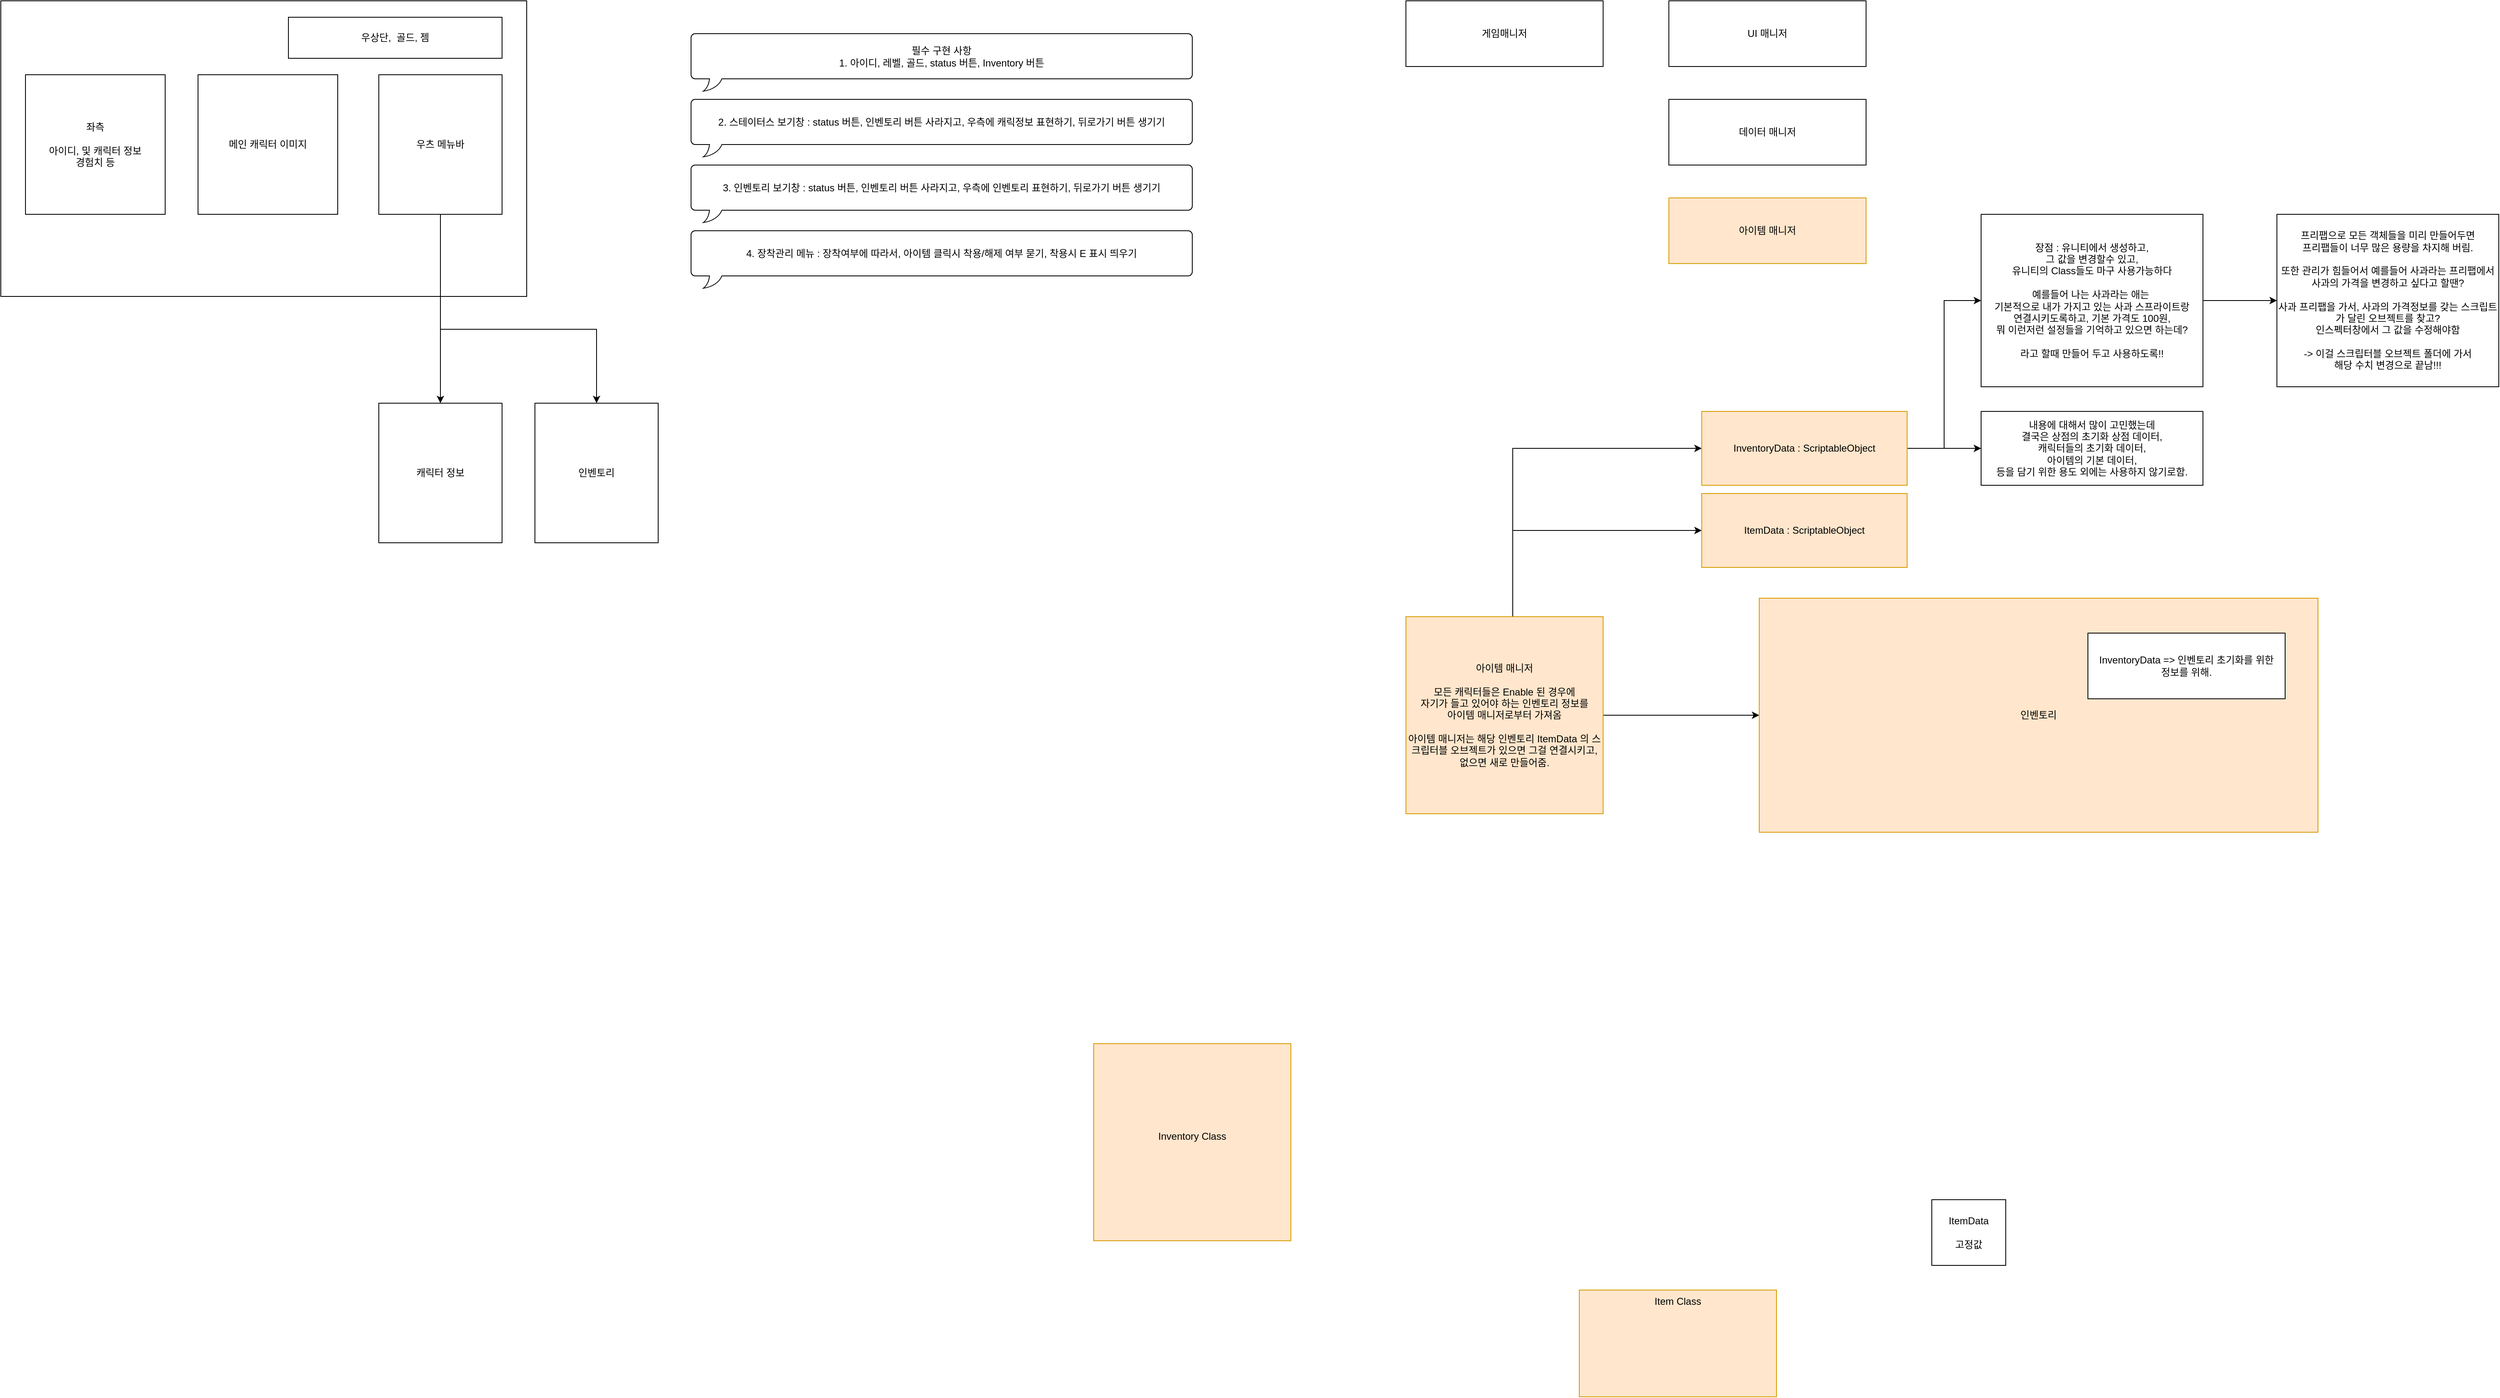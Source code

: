 <mxfile version="21.7.5" type="github">
  <diagram name="페이지-1" id="5FP3706S1l-MpXKFlqA6">
    <mxGraphModel dx="1946" dy="-569" grid="1" gridSize="10" guides="1" tooltips="1" connect="1" arrows="1" fold="1" page="1" pageScale="1" pageWidth="827" pageHeight="1169" math="0" shadow="0">
      <root>
        <mxCell id="0" />
        <mxCell id="1" parent="0" />
        <mxCell id="lit4YdR98FuAfoKVWrhH-3" value="게임매니저" style="rounded=0;whiteSpace=wrap;html=1;" parent="1" vertex="1">
          <mxGeometry x="910" y="1200" width="240" height="80" as="geometry" />
        </mxCell>
        <mxCell id="bjRdq1JfHH7JWIjCGSQV-9" value="" style="rounded=0;whiteSpace=wrap;html=1;" parent="1" vertex="1">
          <mxGeometry x="-800" y="1200" width="640" height="360" as="geometry" />
        </mxCell>
        <mxCell id="bjRdq1JfHH7JWIjCGSQV-10" value="메인 캐릭터 이미지" style="rounded=0;whiteSpace=wrap;html=1;" parent="1" vertex="1">
          <mxGeometry x="-560" y="1290" width="170" height="170" as="geometry" />
        </mxCell>
        <mxCell id="bjRdq1JfHH7JWIjCGSQV-24" style="edgeStyle=orthogonalEdgeStyle;rounded=0;orthogonalLoop=1;jettySize=auto;html=1;entryX=0.5;entryY=0;entryDx=0;entryDy=0;" parent="1" source="bjRdq1JfHH7JWIjCGSQV-11" target="bjRdq1JfHH7JWIjCGSQV-21" edge="1">
          <mxGeometry relative="1" as="geometry">
            <mxPoint x="-480" y="1600" as="targetPoint" />
          </mxGeometry>
        </mxCell>
        <mxCell id="bjRdq1JfHH7JWIjCGSQV-27" style="edgeStyle=orthogonalEdgeStyle;rounded=0;orthogonalLoop=1;jettySize=auto;html=1;" parent="1" source="bjRdq1JfHH7JWIjCGSQV-11" target="bjRdq1JfHH7JWIjCGSQV-26" edge="1">
          <mxGeometry relative="1" as="geometry">
            <Array as="points">
              <mxPoint x="-265" y="1600" />
              <mxPoint x="-75" y="1600" />
            </Array>
          </mxGeometry>
        </mxCell>
        <mxCell id="bjRdq1JfHH7JWIjCGSQV-11" value="우츠 메뉴바" style="rounded=0;whiteSpace=wrap;html=1;" parent="1" vertex="1">
          <mxGeometry x="-340" y="1290" width="150" height="170" as="geometry" />
        </mxCell>
        <mxCell id="bjRdq1JfHH7JWIjCGSQV-12" value="우상단,&amp;nbsp; 골드, 젬" style="rounded=0;whiteSpace=wrap;html=1;" parent="1" vertex="1">
          <mxGeometry x="-450" y="1220" width="260" height="50" as="geometry" />
        </mxCell>
        <mxCell id="bjRdq1JfHH7JWIjCGSQV-13" value="좌측&lt;br&gt;&lt;br&gt;아이디, 및 캐릭터 정보&lt;br&gt;경험치 등" style="rounded=0;whiteSpace=wrap;html=1;" parent="1" vertex="1">
          <mxGeometry x="-770" y="1290" width="170" height="170" as="geometry" />
        </mxCell>
        <mxCell id="bjRdq1JfHH7JWIjCGSQV-21" value="캐릭터 정보" style="rounded=0;whiteSpace=wrap;html=1;" parent="1" vertex="1">
          <mxGeometry x="-340" y="1690" width="150" height="170" as="geometry" />
        </mxCell>
        <mxCell id="bjRdq1JfHH7JWIjCGSQV-26" value="인벤토리" style="rounded=0;whiteSpace=wrap;html=1;" parent="1" vertex="1">
          <mxGeometry x="-150" y="1690" width="150" height="170" as="geometry" />
        </mxCell>
        <mxCell id="bjRdq1JfHH7JWIjCGSQV-28" value="UI 매니저" style="rounded=0;whiteSpace=wrap;html=1;" parent="1" vertex="1">
          <mxGeometry x="1230" y="1200" width="240" height="80" as="geometry" />
        </mxCell>
        <mxCell id="bjRdq1JfHH7JWIjCGSQV-30" value="데이터 매니저" style="rounded=0;whiteSpace=wrap;html=1;" parent="1" vertex="1">
          <mxGeometry x="1230" y="1320" width="240" height="80" as="geometry" />
        </mxCell>
        <mxCell id="bjRdq1JfHH7JWIjCGSQV-31" value="아이템 매니저" style="rounded=0;whiteSpace=wrap;html=1;fillColor=#ffe6cc;strokeColor=#d79b00;" parent="1" vertex="1">
          <mxGeometry x="1230" y="1440" width="240" height="80" as="geometry" />
        </mxCell>
        <mxCell id="bjRdq1JfHH7JWIjCGSQV-32" value="필수 구현 사항&lt;br&gt;1. 아이디, 레벨, 골드, status 버튼, Inventory 버튼" style="whiteSpace=wrap;html=1;shape=mxgraph.basic.roundRectCallout;dx=30;dy=15;size=5;boundedLbl=1;" parent="1" vertex="1">
          <mxGeometry x="40" y="1240" width="610" height="70" as="geometry" />
        </mxCell>
        <mxCell id="bjRdq1JfHH7JWIjCGSQV-33" value="&lt;div style=&quot;text-align: left;&quot;&gt;&lt;span style=&quot;background-color: initial;&quot;&gt;2. 스테이터스 보기창 :&amp;nbsp;&lt;/span&gt;&lt;span style=&quot;background-color: initial;&quot;&gt;status 버튼, 인벤토리 버튼 사라지고, 우측에 캐릭정보 표현하기, 뒤로가기 버튼 생기기&lt;/span&gt;&lt;br&gt;&lt;/div&gt;" style="whiteSpace=wrap;html=1;shape=mxgraph.basic.roundRectCallout;dx=30;dy=15;size=5;boundedLbl=1;" parent="1" vertex="1">
          <mxGeometry x="40" y="1320" width="610" height="70" as="geometry" />
        </mxCell>
        <mxCell id="bjRdq1JfHH7JWIjCGSQV-34" value="&lt;div style=&quot;text-align: left;&quot;&gt;&lt;span style=&quot;background-color: initial;&quot;&gt;3. 인벤토리 보기창 :&amp;nbsp;&lt;/span&gt;&lt;span style=&quot;background-color: initial;&quot;&gt;status 버튼, 인벤토리 버튼 사라지고, 우측에 인벤토리 표현하기, 뒤로가기 버튼 생기기&lt;/span&gt;&lt;br&gt;&lt;/div&gt;" style="whiteSpace=wrap;html=1;shape=mxgraph.basic.roundRectCallout;dx=30;dy=15;size=5;boundedLbl=1;" parent="1" vertex="1">
          <mxGeometry x="40" y="1400" width="610" height="70" as="geometry" />
        </mxCell>
        <mxCell id="bjRdq1JfHH7JWIjCGSQV-35" value="&lt;div style=&quot;text-align: left;&quot;&gt;&lt;span style=&quot;background-color: initial;&quot;&gt;4. 장착관리 메뉴 :&amp;nbsp;&lt;/span&gt;&lt;span style=&quot;background-color: initial;&quot;&gt;장착여부에 따라서, 아이템 클릭시 착용/해제 여부 묻기, 착용시 E 표시 띄우기&lt;/span&gt;&lt;br&gt;&lt;/div&gt;" style="whiteSpace=wrap;html=1;shape=mxgraph.basic.roundRectCallout;dx=30;dy=15;size=5;boundedLbl=1;" parent="1" vertex="1">
          <mxGeometry x="40" y="1480" width="610" height="70" as="geometry" />
        </mxCell>
        <mxCell id="aaTRHKMogGptnOusd9vX-14" style="edgeStyle=orthogonalEdgeStyle;rounded=0;orthogonalLoop=1;jettySize=auto;html=1;entryX=0;entryY=0.5;entryDx=0;entryDy=0;" edge="1" parent="1" source="aaTRHKMogGptnOusd9vX-1" target="aaTRHKMogGptnOusd9vX-5">
          <mxGeometry relative="1" as="geometry">
            <mxPoint x="1040" y="1590" as="targetPoint" />
            <Array as="points">
              <mxPoint x="1040" y="1745" />
            </Array>
          </mxGeometry>
        </mxCell>
        <mxCell id="aaTRHKMogGptnOusd9vX-17" style="edgeStyle=orthogonalEdgeStyle;rounded=0;orthogonalLoop=1;jettySize=auto;html=1;entryX=0;entryY=0.5;entryDx=0;entryDy=0;" edge="1" parent="1" source="aaTRHKMogGptnOusd9vX-1" target="aaTRHKMogGptnOusd9vX-15">
          <mxGeometry relative="1" as="geometry">
            <Array as="points">
              <mxPoint x="1040" y="1845" />
            </Array>
          </mxGeometry>
        </mxCell>
        <mxCell id="aaTRHKMogGptnOusd9vX-18" style="edgeStyle=orthogonalEdgeStyle;rounded=0;orthogonalLoop=1;jettySize=auto;html=1;entryX=0;entryY=0.5;entryDx=0;entryDy=0;" edge="1" parent="1" source="aaTRHKMogGptnOusd9vX-1" target="aaTRHKMogGptnOusd9vX-3">
          <mxGeometry relative="1" as="geometry" />
        </mxCell>
        <mxCell id="aaTRHKMogGptnOusd9vX-1" value="아이템 매니저&lt;br&gt;&lt;br&gt;모든 캐릭터들은 Enable 된 경우에&lt;br&gt;자기가 들고 있어야 하는 인벤토리 정보를&lt;br&gt;아이템 매니저로부터 가져옴&lt;br&gt;&lt;br&gt;아이템 매니저는 해당 인벤토리 ItemData 의 스크립터블 오브젝트가 있으면 그걸 연결시키고, 없으면 새로 만들어줌." style="rounded=0;whiteSpace=wrap;html=1;fillColor=#ffe6cc;strokeColor=#d79b00;" vertex="1" parent="1">
          <mxGeometry x="910" y="1950" width="240" height="240" as="geometry" />
        </mxCell>
        <mxCell id="aaTRHKMogGptnOusd9vX-3" value="인벤토리" style="rounded=0;whiteSpace=wrap;html=1;fillColor=#ffe6cc;strokeColor=#d79b00;" vertex="1" parent="1">
          <mxGeometry x="1340" y="1927.5" width="680" height="285" as="geometry" />
        </mxCell>
        <mxCell id="aaTRHKMogGptnOusd9vX-9" style="edgeStyle=orthogonalEdgeStyle;rounded=0;orthogonalLoop=1;jettySize=auto;html=1;entryX=0;entryY=0.5;entryDx=0;entryDy=0;" edge="1" parent="1" source="aaTRHKMogGptnOusd9vX-5" target="aaTRHKMogGptnOusd9vX-8">
          <mxGeometry relative="1" as="geometry" />
        </mxCell>
        <mxCell id="aaTRHKMogGptnOusd9vX-11" style="edgeStyle=orthogonalEdgeStyle;rounded=0;orthogonalLoop=1;jettySize=auto;html=1;entryX=0;entryY=0.5;entryDx=0;entryDy=0;" edge="1" parent="1" source="aaTRHKMogGptnOusd9vX-5" target="aaTRHKMogGptnOusd9vX-10">
          <mxGeometry relative="1" as="geometry">
            <mxPoint x="1560" y="1560" as="targetPoint" />
          </mxGeometry>
        </mxCell>
        <mxCell id="aaTRHKMogGptnOusd9vX-5" value="InventoryData : ScriptableObject" style="rounded=0;whiteSpace=wrap;html=1;fillColor=#ffe6cc;strokeColor=#d79b00;" vertex="1" parent="1">
          <mxGeometry x="1270" y="1700" width="250" height="90" as="geometry" />
        </mxCell>
        <mxCell id="aaTRHKMogGptnOusd9vX-6" value="InventoryData =&amp;gt; 인벤토리 초기화를 위한&lt;br&gt;정보를 위해." style="rounded=0;whiteSpace=wrap;html=1;" vertex="1" parent="1">
          <mxGeometry x="1740" y="1970" width="240" height="80" as="geometry" />
        </mxCell>
        <mxCell id="aaTRHKMogGptnOusd9vX-8" value="내용에 대해서 많이 고민했는데&lt;br&gt;결국은 상점의 초기화 상점 데이터,&lt;br&gt;캐릭터들의 초기화 데이터,&lt;br&gt;아이템의 기본 데이터,&lt;br&gt;등을 담기 위한 용도 외에는 사용하지 않기로함." style="rounded=0;whiteSpace=wrap;html=1;" vertex="1" parent="1">
          <mxGeometry x="1610" y="1700" width="270" height="90" as="geometry" />
        </mxCell>
        <mxCell id="aaTRHKMogGptnOusd9vX-12" style="edgeStyle=orthogonalEdgeStyle;rounded=0;orthogonalLoop=1;jettySize=auto;html=1;" edge="1" parent="1" source="aaTRHKMogGptnOusd9vX-10">
          <mxGeometry relative="1" as="geometry">
            <mxPoint x="1970" y="1565" as="targetPoint" />
          </mxGeometry>
        </mxCell>
        <mxCell id="aaTRHKMogGptnOusd9vX-10" value="장점 : 유니티에서 생성하고,&lt;br&gt;그 값을 변경할수 있고,&lt;br&gt;유니티의 Class들도 마구 사용가능하다&lt;br&gt;&lt;br&gt;예를들어 나는 사과라는 애는&amp;nbsp;&lt;br&gt;기본적으로 내가 가지고 있는 사과 스프라이트랑&lt;br&gt;연결시키도록하고, 기본 가격도 100원,&lt;br&gt;뭐 이런저런 설정들을 기억하고 있으면 하는데?&lt;br&gt;&lt;br&gt;라고 할때 만들어 두고 사용하도록!!" style="rounded=0;whiteSpace=wrap;html=1;" vertex="1" parent="1">
          <mxGeometry x="1610" y="1460" width="270" height="210" as="geometry" />
        </mxCell>
        <mxCell id="aaTRHKMogGptnOusd9vX-13" value="프리팹으로 모든 객체들을 미리 만들어두면&lt;br&gt;프리팹들이 너무 많은 용량을 차지해 버림.&lt;br&gt;&lt;br&gt;또한 관리가 힘들어서 예를들어 사과라는 프리팹에서 사과의 가격을 변경하고 싶다고 할땐?&lt;br&gt;&lt;br&gt;사과 프리팹을 가서, 사과의 가격정보를 갖는 스크립트가 달린 오브젝트를 찾고?&lt;br&gt;인스펙터창에서 그 값을 수정해야함&lt;br&gt;&lt;br&gt;-&amp;gt; 이걸 스크립터블 오브젝트 폴더에 가서&lt;br&gt;해당 수치 변경으로 끝남!!!&lt;br&gt;" style="rounded=0;whiteSpace=wrap;html=1;" vertex="1" parent="1">
          <mxGeometry x="1970" y="1460" width="270" height="210" as="geometry" />
        </mxCell>
        <mxCell id="aaTRHKMogGptnOusd9vX-15" value="ItemData : ScriptableObject" style="rounded=0;whiteSpace=wrap;html=1;fillColor=#ffe6cc;strokeColor=#d79b00;" vertex="1" parent="1">
          <mxGeometry x="1270" y="1800" width="250" height="90" as="geometry" />
        </mxCell>
        <mxCell id="aaTRHKMogGptnOusd9vX-20" value="Item Class&lt;br&gt;&lt;br&gt;&lt;br&gt;&amp;nbsp;" style="rounded=0;whiteSpace=wrap;html=1;fillColor=#ffe6cc;strokeColor=#d79b00;verticalAlign=top;" vertex="1" parent="1">
          <mxGeometry x="1121" y="2770" width="240" height="130" as="geometry" />
        </mxCell>
        <mxCell id="aaTRHKMogGptnOusd9vX-21" value="Inventory Class&lt;br&gt;&lt;br&gt;" style="rounded=0;whiteSpace=wrap;html=1;fillColor=#ffe6cc;strokeColor=#d79b00;" vertex="1" parent="1">
          <mxGeometry x="530" y="2470" width="240" height="240" as="geometry" />
        </mxCell>
        <mxCell id="aaTRHKMogGptnOusd9vX-22" value="ItemData&lt;br&gt;&lt;br&gt;고정값" style="rounded=0;whiteSpace=wrap;html=1;" vertex="1" parent="1">
          <mxGeometry x="1550" y="2660" width="90" height="80" as="geometry" />
        </mxCell>
      </root>
    </mxGraphModel>
  </diagram>
</mxfile>
